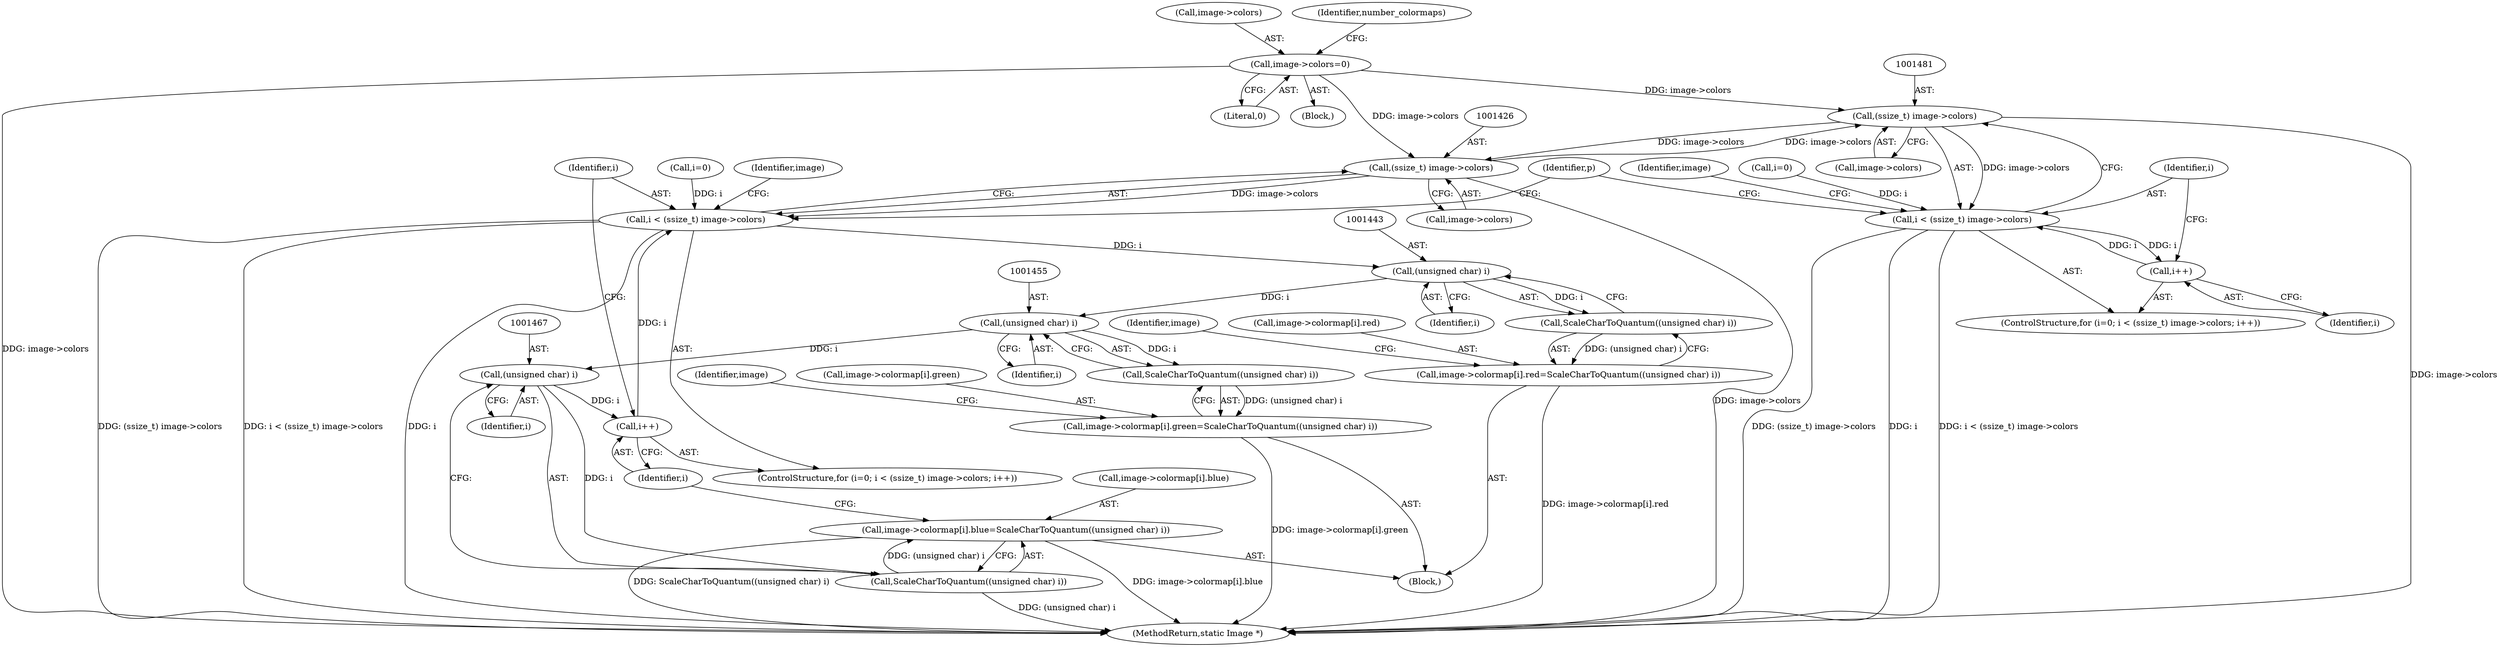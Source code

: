 digraph "0_ImageMagick_73fb0aac5b958521e1511e179ecc0ad49f70ebaf@pointer" {
"1001480" [label="(Call,(ssize_t) image->colors)"];
"1001812" [label="(Call,image->colors=0)"];
"1001425" [label="(Call,(ssize_t) image->colors)"];
"1001480" [label="(Call,(ssize_t) image->colors)"];
"1001423" [label="(Call,i < (ssize_t) image->colors)"];
"1001442" [label="(Call,(unsigned char) i)"];
"1001441" [label="(Call,ScaleCharToQuantum((unsigned char) i))"];
"1001433" [label="(Call,image->colormap[i].red=ScaleCharToQuantum((unsigned char) i))"];
"1001454" [label="(Call,(unsigned char) i)"];
"1001453" [label="(Call,ScaleCharToQuantum((unsigned char) i))"];
"1001445" [label="(Call,image->colormap[i].green=ScaleCharToQuantum((unsigned char) i))"];
"1001466" [label="(Call,(unsigned char) i)"];
"1001430" [label="(Call,i++)"];
"1001465" [label="(Call,ScaleCharToQuantum((unsigned char) i))"];
"1001457" [label="(Call,image->colormap[i].blue=ScaleCharToQuantum((unsigned char) i))"];
"1001478" [label="(Call,i < (ssize_t) image->colors)"];
"1001485" [label="(Call,i++)"];
"1001480" [label="(Call,(ssize_t) image->colors)"];
"1001432" [label="(Block,)"];
"1001445" [label="(Call,image->colormap[i].green=ScaleCharToQuantum((unsigned char) i))"];
"1001478" [label="(Call,i < (ssize_t) image->colors)"];
"1001482" [label="(Call,image->colors)"];
"1001530" [label="(Identifier,p)"];
"1001466" [label="(Call,(unsigned char) i)"];
"1001813" [label="(Call,image->colors)"];
"1001468" [label="(Identifier,i)"];
"1001441" [label="(Call,ScaleCharToQuantum((unsigned char) i))"];
"1001492" [label="(Identifier,image)"];
"1001449" [label="(Identifier,image)"];
"1001433" [label="(Call,image->colormap[i].red=ScaleCharToQuantum((unsigned char) i))"];
"1001485" [label="(Call,i++)"];
"1001486" [label="(Identifier,i)"];
"1001819" [label="(Identifier,number_colormaps)"];
"1001461" [label="(Identifier,image)"];
"1001446" [label="(Call,image->colormap[i].green)"];
"1001475" [label="(Call,i=0)"];
"1001944" [label="(MethodReturn,static Image *)"];
"1001434" [label="(Call,image->colormap[i].red)"];
"1001437" [label="(Identifier,image)"];
"1001816" [label="(Literal,0)"];
"1001427" [label="(Call,image->colors)"];
"1001456" [label="(Identifier,i)"];
"1001431" [label="(Identifier,i)"];
"1001458" [label="(Call,image->colormap[i].blue)"];
"1001420" [label="(Call,i=0)"];
"1001454" [label="(Call,(unsigned char) i)"];
"1001453" [label="(Call,ScaleCharToQuantum((unsigned char) i))"];
"1001474" [label="(ControlStructure,for (i=0; i < (ssize_t) image->colors; i++))"];
"1001632" [label="(Block,)"];
"1001479" [label="(Identifier,i)"];
"1001424" [label="(Identifier,i)"];
"1001812" [label="(Call,image->colors=0)"];
"1001457" [label="(Call,image->colormap[i].blue=ScaleCharToQuantum((unsigned char) i))"];
"1001425" [label="(Call,(ssize_t) image->colors)"];
"1001430" [label="(Call,i++)"];
"1001444" [label="(Identifier,i)"];
"1001419" [label="(ControlStructure,for (i=0; i < (ssize_t) image->colors; i++))"];
"1001465" [label="(Call,ScaleCharToQuantum((unsigned char) i))"];
"1001442" [label="(Call,(unsigned char) i)"];
"1001423" [label="(Call,i < (ssize_t) image->colors)"];
"1001480" -> "1001478"  [label="AST: "];
"1001480" -> "1001482"  [label="CFG: "];
"1001481" -> "1001480"  [label="AST: "];
"1001482" -> "1001480"  [label="AST: "];
"1001478" -> "1001480"  [label="CFG: "];
"1001480" -> "1001944"  [label="DDG: image->colors"];
"1001480" -> "1001425"  [label="DDG: image->colors"];
"1001480" -> "1001478"  [label="DDG: image->colors"];
"1001812" -> "1001480"  [label="DDG: image->colors"];
"1001425" -> "1001480"  [label="DDG: image->colors"];
"1001812" -> "1001632"  [label="AST: "];
"1001812" -> "1001816"  [label="CFG: "];
"1001813" -> "1001812"  [label="AST: "];
"1001816" -> "1001812"  [label="AST: "];
"1001819" -> "1001812"  [label="CFG: "];
"1001812" -> "1001944"  [label="DDG: image->colors"];
"1001812" -> "1001425"  [label="DDG: image->colors"];
"1001425" -> "1001423"  [label="AST: "];
"1001425" -> "1001427"  [label="CFG: "];
"1001426" -> "1001425"  [label="AST: "];
"1001427" -> "1001425"  [label="AST: "];
"1001423" -> "1001425"  [label="CFG: "];
"1001425" -> "1001944"  [label="DDG: image->colors"];
"1001425" -> "1001423"  [label="DDG: image->colors"];
"1001423" -> "1001419"  [label="AST: "];
"1001424" -> "1001423"  [label="AST: "];
"1001437" -> "1001423"  [label="CFG: "];
"1001530" -> "1001423"  [label="CFG: "];
"1001423" -> "1001944"  [label="DDG: (ssize_t) image->colors"];
"1001423" -> "1001944"  [label="DDG: i < (ssize_t) image->colors"];
"1001423" -> "1001944"  [label="DDG: i"];
"1001420" -> "1001423"  [label="DDG: i"];
"1001430" -> "1001423"  [label="DDG: i"];
"1001423" -> "1001442"  [label="DDG: i"];
"1001442" -> "1001441"  [label="AST: "];
"1001442" -> "1001444"  [label="CFG: "];
"1001443" -> "1001442"  [label="AST: "];
"1001444" -> "1001442"  [label="AST: "];
"1001441" -> "1001442"  [label="CFG: "];
"1001442" -> "1001441"  [label="DDG: i"];
"1001442" -> "1001454"  [label="DDG: i"];
"1001441" -> "1001433"  [label="AST: "];
"1001433" -> "1001441"  [label="CFG: "];
"1001441" -> "1001433"  [label="DDG: (unsigned char) i"];
"1001433" -> "1001432"  [label="AST: "];
"1001434" -> "1001433"  [label="AST: "];
"1001449" -> "1001433"  [label="CFG: "];
"1001433" -> "1001944"  [label="DDG: image->colormap[i].red"];
"1001454" -> "1001453"  [label="AST: "];
"1001454" -> "1001456"  [label="CFG: "];
"1001455" -> "1001454"  [label="AST: "];
"1001456" -> "1001454"  [label="AST: "];
"1001453" -> "1001454"  [label="CFG: "];
"1001454" -> "1001453"  [label="DDG: i"];
"1001454" -> "1001466"  [label="DDG: i"];
"1001453" -> "1001445"  [label="AST: "];
"1001445" -> "1001453"  [label="CFG: "];
"1001453" -> "1001445"  [label="DDG: (unsigned char) i"];
"1001445" -> "1001432"  [label="AST: "];
"1001446" -> "1001445"  [label="AST: "];
"1001461" -> "1001445"  [label="CFG: "];
"1001445" -> "1001944"  [label="DDG: image->colormap[i].green"];
"1001466" -> "1001465"  [label="AST: "];
"1001466" -> "1001468"  [label="CFG: "];
"1001467" -> "1001466"  [label="AST: "];
"1001468" -> "1001466"  [label="AST: "];
"1001465" -> "1001466"  [label="CFG: "];
"1001466" -> "1001430"  [label="DDG: i"];
"1001466" -> "1001465"  [label="DDG: i"];
"1001430" -> "1001419"  [label="AST: "];
"1001430" -> "1001431"  [label="CFG: "];
"1001431" -> "1001430"  [label="AST: "];
"1001424" -> "1001430"  [label="CFG: "];
"1001465" -> "1001457"  [label="AST: "];
"1001457" -> "1001465"  [label="CFG: "];
"1001465" -> "1001944"  [label="DDG: (unsigned char) i"];
"1001465" -> "1001457"  [label="DDG: (unsigned char) i"];
"1001457" -> "1001432"  [label="AST: "];
"1001458" -> "1001457"  [label="AST: "];
"1001431" -> "1001457"  [label="CFG: "];
"1001457" -> "1001944"  [label="DDG: image->colormap[i].blue"];
"1001457" -> "1001944"  [label="DDG: ScaleCharToQuantum((unsigned char) i)"];
"1001478" -> "1001474"  [label="AST: "];
"1001479" -> "1001478"  [label="AST: "];
"1001492" -> "1001478"  [label="CFG: "];
"1001530" -> "1001478"  [label="CFG: "];
"1001478" -> "1001944"  [label="DDG: (ssize_t) image->colors"];
"1001478" -> "1001944"  [label="DDG: i"];
"1001478" -> "1001944"  [label="DDG: i < (ssize_t) image->colors"];
"1001475" -> "1001478"  [label="DDG: i"];
"1001485" -> "1001478"  [label="DDG: i"];
"1001478" -> "1001485"  [label="DDG: i"];
"1001485" -> "1001474"  [label="AST: "];
"1001485" -> "1001486"  [label="CFG: "];
"1001486" -> "1001485"  [label="AST: "];
"1001479" -> "1001485"  [label="CFG: "];
}
